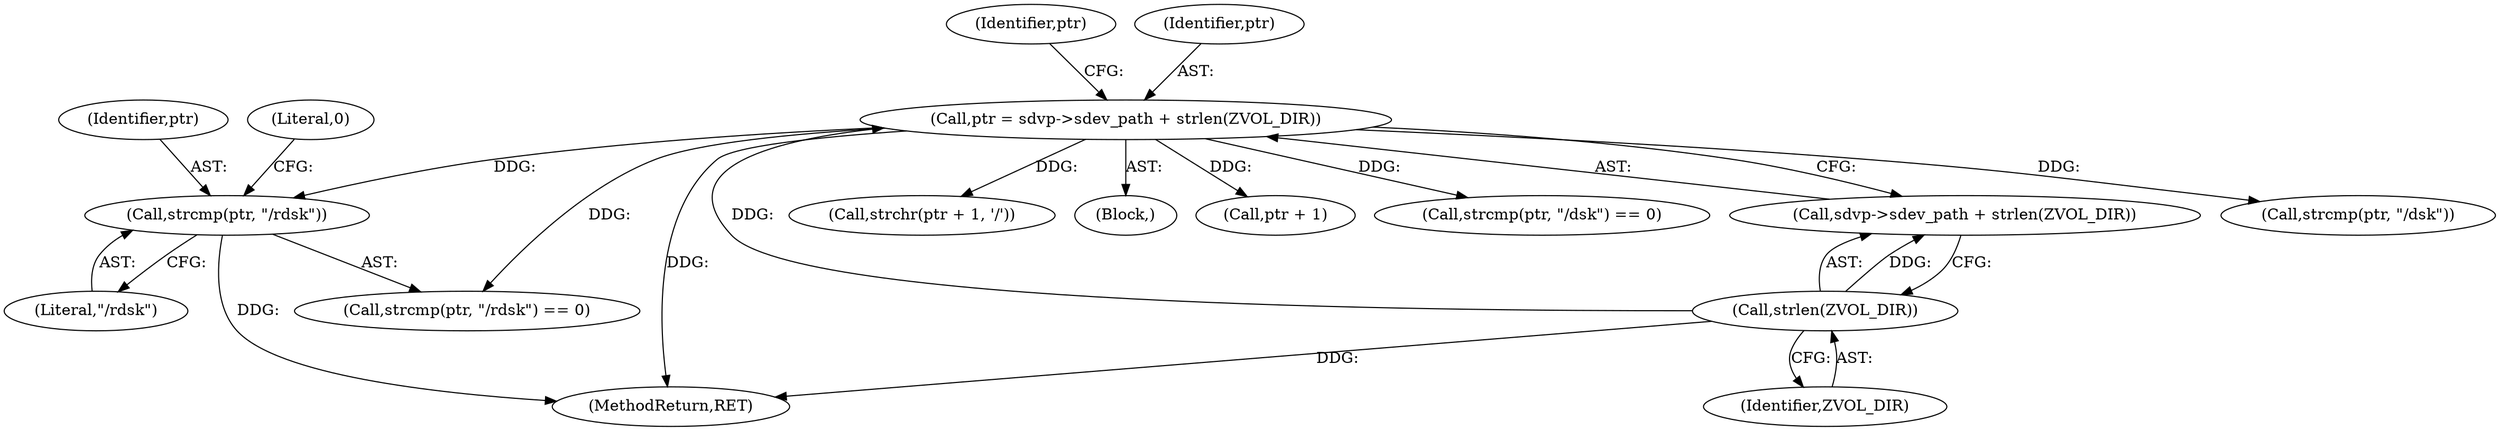 digraph "0_illumos-gate_d65686849024838243515b5c40ae2c479460b4b5@API" {
"1000200" [label="(Call,strcmp(ptr, \"/rdsk\"))"];
"1000184" [label="(Call,ptr = sdvp->sdev_path + strlen(ZVOL_DIR))"];
"1000190" [label="(Call,strlen(ZVOL_DIR))"];
"1000195" [label="(Call,strcmp(ptr, \"/dsk\"))"];
"1000199" [label="(Call,strcmp(ptr, \"/rdsk\") == 0)"];
"1000201" [label="(Identifier,ptr)"];
"1000186" [label="(Call,sdvp->sdev_path + strlen(ZVOL_DIR))"];
"1000228" [label="(Call,strchr(ptr + 1, '/'))"];
"1000107" [label="(Block,)"];
"1000196" [label="(Identifier,ptr)"];
"1000184" [label="(Call,ptr = sdvp->sdev_path + strlen(ZVOL_DIR))"];
"1000229" [label="(Call,ptr + 1)"];
"1000203" [label="(Literal,0)"];
"1000185" [label="(Identifier,ptr)"];
"1000200" [label="(Call,strcmp(ptr, \"/rdsk\"))"];
"1000256" [label="(MethodReturn,RET)"];
"1000194" [label="(Call,strcmp(ptr, \"/dsk\") == 0)"];
"1000190" [label="(Call,strlen(ZVOL_DIR))"];
"1000191" [label="(Identifier,ZVOL_DIR)"];
"1000202" [label="(Literal,\"/rdsk\")"];
"1000200" -> "1000199"  [label="AST: "];
"1000200" -> "1000202"  [label="CFG: "];
"1000201" -> "1000200"  [label="AST: "];
"1000202" -> "1000200"  [label="AST: "];
"1000203" -> "1000200"  [label="CFG: "];
"1000200" -> "1000256"  [label="DDG: "];
"1000184" -> "1000200"  [label="DDG: "];
"1000184" -> "1000107"  [label="AST: "];
"1000184" -> "1000186"  [label="CFG: "];
"1000185" -> "1000184"  [label="AST: "];
"1000186" -> "1000184"  [label="AST: "];
"1000196" -> "1000184"  [label="CFG: "];
"1000184" -> "1000256"  [label="DDG: "];
"1000190" -> "1000184"  [label="DDG: "];
"1000184" -> "1000194"  [label="DDG: "];
"1000184" -> "1000195"  [label="DDG: "];
"1000184" -> "1000199"  [label="DDG: "];
"1000184" -> "1000228"  [label="DDG: "];
"1000184" -> "1000229"  [label="DDG: "];
"1000190" -> "1000186"  [label="AST: "];
"1000190" -> "1000191"  [label="CFG: "];
"1000191" -> "1000190"  [label="AST: "];
"1000186" -> "1000190"  [label="CFG: "];
"1000190" -> "1000256"  [label="DDG: "];
"1000190" -> "1000186"  [label="DDG: "];
}
